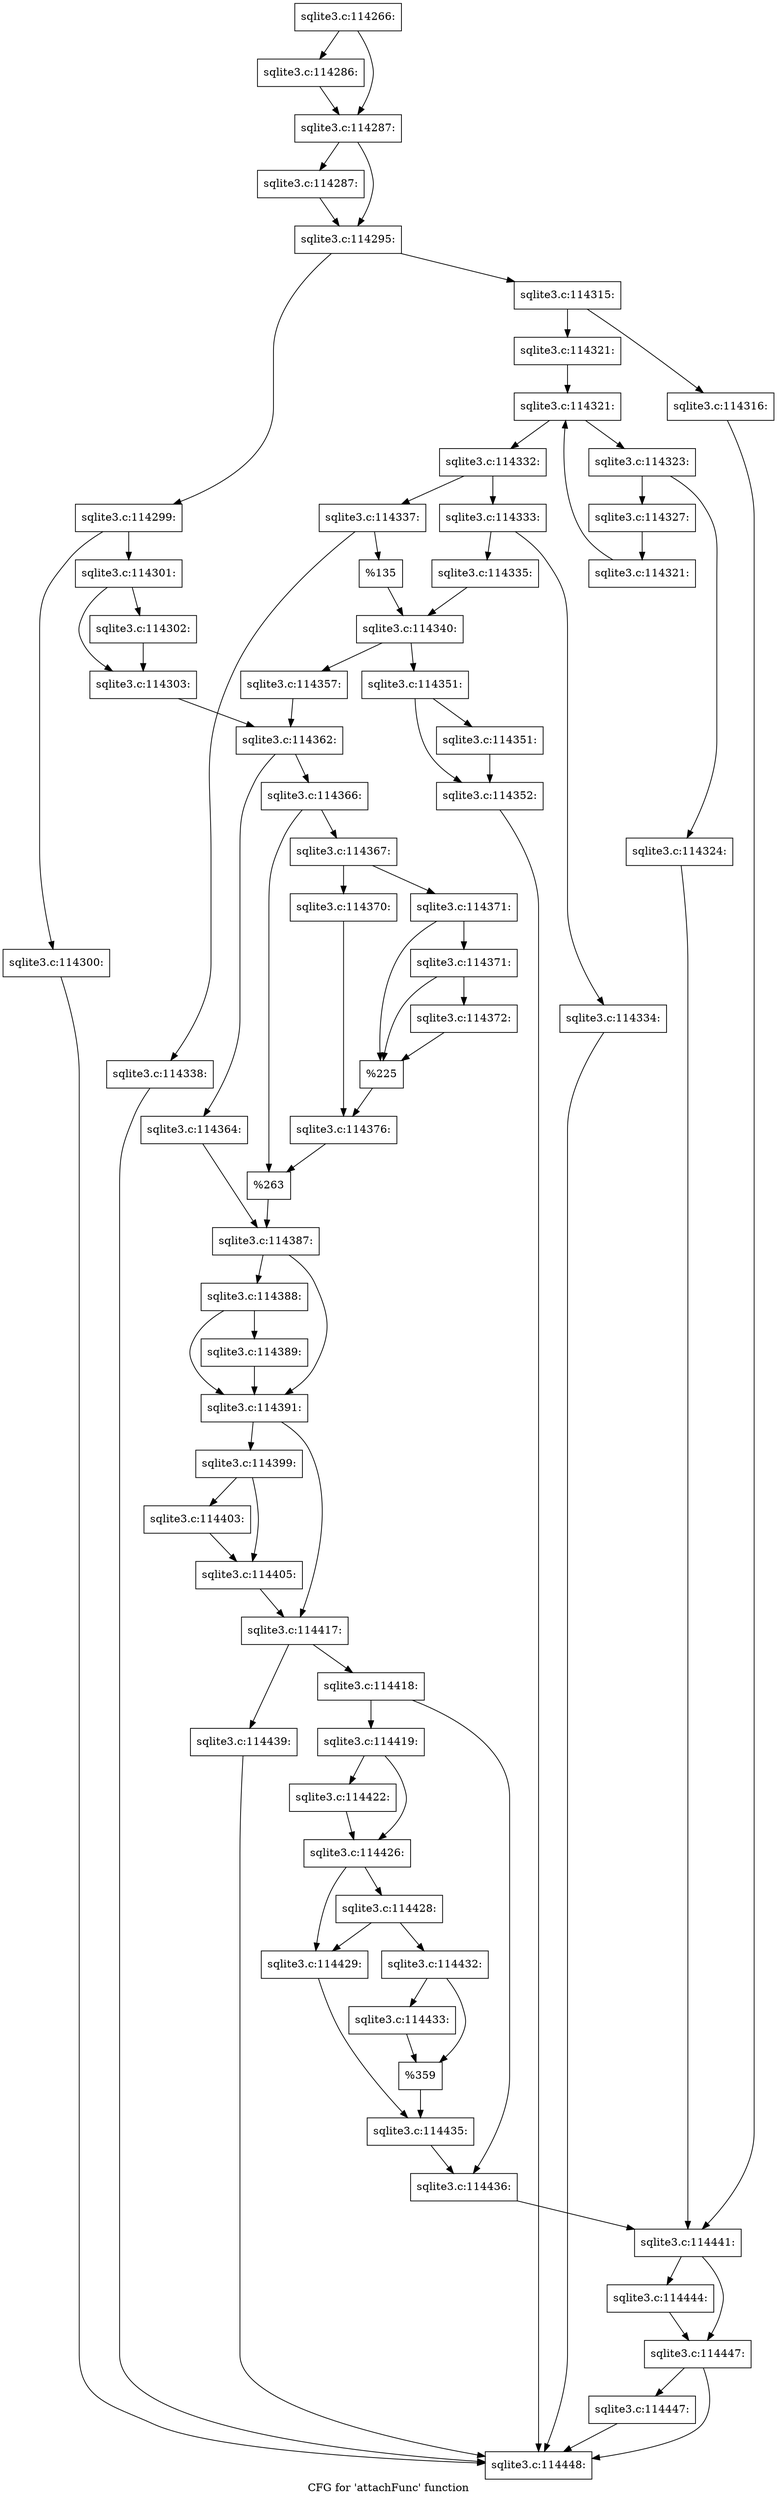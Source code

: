 digraph "CFG for 'attachFunc' function" {
	label="CFG for 'attachFunc' function";

	Node0x55c0f60b3460 [shape=record,label="{sqlite3.c:114266:}"];
	Node0x55c0f60b3460 -> Node0x55c0fa29f6a0;
	Node0x55c0f60b3460 -> Node0x55c0fa29f6f0;
	Node0x55c0fa29f6a0 [shape=record,label="{sqlite3.c:114286:}"];
	Node0x55c0fa29f6a0 -> Node0x55c0fa29f6f0;
	Node0x55c0fa29f6f0 [shape=record,label="{sqlite3.c:114287:}"];
	Node0x55c0fa29f6f0 -> Node0x55c0fa29fbe0;
	Node0x55c0fa29f6f0 -> Node0x55c0fa29fc30;
	Node0x55c0fa29fbe0 [shape=record,label="{sqlite3.c:114287:}"];
	Node0x55c0fa29fbe0 -> Node0x55c0fa29fc30;
	Node0x55c0fa29fc30 [shape=record,label="{sqlite3.c:114295:}"];
	Node0x55c0fa29fc30 -> Node0x55c0fa2a0120;
	Node0x55c0fa29fc30 -> Node0x55c0fa2a01c0;
	Node0x55c0fa2a0120 [shape=record,label="{sqlite3.c:114299:}"];
	Node0x55c0fa2a0120 -> Node0x55c0fa2a0be0;
	Node0x55c0fa2a0120 -> Node0x55c0fa2a0c30;
	Node0x55c0fa2a0be0 [shape=record,label="{sqlite3.c:114300:}"];
	Node0x55c0fa2a0be0 -> Node0x55c0fa2b90c0;
	Node0x55c0fa2a0c30 [shape=record,label="{sqlite3.c:114301:}"];
	Node0x55c0fa2a0c30 -> Node0x55c0fa2a1750;
	Node0x55c0fa2a0c30 -> Node0x55c0fa2a17a0;
	Node0x55c0fa2a1750 [shape=record,label="{sqlite3.c:114302:}"];
	Node0x55c0fa2a1750 -> Node0x55c0fa2a17a0;
	Node0x55c0fa2a17a0 [shape=record,label="{sqlite3.c:114303:}"];
	Node0x55c0fa2a17a0 -> Node0x55c0fa2a0170;
	Node0x55c0fa2a01c0 [shape=record,label="{sqlite3.c:114315:}"];
	Node0x55c0fa2a01c0 -> Node0x55c0fa2a2930;
	Node0x55c0fa2a01c0 -> Node0x55c0fa2a2d30;
	Node0x55c0fa2a2930 [shape=record,label="{sqlite3.c:114316:}"];
	Node0x55c0fa2a2930 -> Node0x55c0fa2a44f0;
	Node0x55c0fa2a2d30 [shape=record,label="{sqlite3.c:114321:}"];
	Node0x55c0fa2a2d30 -> Node0x55c0fa2a4820;
	Node0x55c0fa2a4820 [shape=record,label="{sqlite3.c:114321:}"];
	Node0x55c0fa2a4820 -> Node0x55c0fa2a4a40;
	Node0x55c0fa2a4820 -> Node0x55c0fa2a4670;
	Node0x55c0fa2a4a40 [shape=record,label="{sqlite3.c:114323:}"];
	Node0x55c0fa2a4a40 -> Node0x55c0fa2a5050;
	Node0x55c0fa2a4a40 -> Node0x55c0fa2a50a0;
	Node0x55c0fa2a5050 [shape=record,label="{sqlite3.c:114324:}"];
	Node0x55c0fa2a5050 -> Node0x55c0fa2a44f0;
	Node0x55c0fa2a50a0 [shape=record,label="{sqlite3.c:114327:}"];
	Node0x55c0fa2a50a0 -> Node0x55c0fa2a49b0;
	Node0x55c0fa2a49b0 [shape=record,label="{sqlite3.c:114321:}"];
	Node0x55c0fa2a49b0 -> Node0x55c0fa2a4820;
	Node0x55c0fa2a4670 [shape=record,label="{sqlite3.c:114332:}"];
	Node0x55c0fa2a4670 -> Node0x55c0fa2a60e0;
	Node0x55c0fa2a4670 -> Node0x55c0fa2a6180;
	Node0x55c0fa2a60e0 [shape=record,label="{sqlite3.c:114333:}"];
	Node0x55c0fa2a60e0 -> Node0x55c0fa2a6bb0;
	Node0x55c0fa2a60e0 -> Node0x55c0fa2a6c00;
	Node0x55c0fa2a6bb0 [shape=record,label="{sqlite3.c:114334:}"];
	Node0x55c0fa2a6bb0 -> Node0x55c0fa2b90c0;
	Node0x55c0fa2a6c00 [shape=record,label="{sqlite3.c:114335:}"];
	Node0x55c0fa2a6c00 -> Node0x55c0fa2a6130;
	Node0x55c0fa2a6180 [shape=record,label="{sqlite3.c:114337:}"];
	Node0x55c0fa2a6180 -> Node0x55c0fa2a8080;
	Node0x55c0fa2a6180 -> Node0x55c0fa2a80d0;
	Node0x55c0fa2a8080 [shape=record,label="{sqlite3.c:114338:}"];
	Node0x55c0fa2a8080 -> Node0x55c0fa2b90c0;
	Node0x55c0fa2a80d0 [shape=record,label="{%135}"];
	Node0x55c0fa2a80d0 -> Node0x55c0fa2a6130;
	Node0x55c0fa2a6130 [shape=record,label="{sqlite3.c:114340:}"];
	Node0x55c0fa2a6130 -> Node0x55c0f6a739e0;
	Node0x55c0fa2a6130 -> Node0x55c0fa2a9b00;
	Node0x55c0f6a739e0 [shape=record,label="{sqlite3.c:114351:}"];
	Node0x55c0f6a739e0 -> Node0x55c0fa2aa440;
	Node0x55c0f6a739e0 -> Node0x55c0fa2aa490;
	Node0x55c0fa2aa440 [shape=record,label="{sqlite3.c:114351:}"];
	Node0x55c0fa2aa440 -> Node0x55c0fa2aa490;
	Node0x55c0fa2aa490 [shape=record,label="{sqlite3.c:114352:}"];
	Node0x55c0fa2aa490 -> Node0x55c0fa2b90c0;
	Node0x55c0fa2a9b00 [shape=record,label="{sqlite3.c:114357:}"];
	Node0x55c0fa2a9b00 -> Node0x55c0fa2a0170;
	Node0x55c0fa2a0170 [shape=record,label="{sqlite3.c:114362:}"];
	Node0x55c0fa2a0170 -> Node0x55c0fa2ab250;
	Node0x55c0fa2a0170 -> Node0x55c0fa2ac080;
	Node0x55c0fa2ab250 [shape=record,label="{sqlite3.c:114364:}"];
	Node0x55c0fa2ab250 -> Node0x55c0fa2ac030;
	Node0x55c0fa2ac080 [shape=record,label="{sqlite3.c:114366:}"];
	Node0x55c0fa2ac080 -> Node0x55c0fa2ac9f0;
	Node0x55c0fa2ac080 -> Node0x55c0fa2aca40;
	Node0x55c0fa2ac9f0 [shape=record,label="{sqlite3.c:114367:}"];
	Node0x55c0fa2ac9f0 -> Node0x55c0fa2adc70;
	Node0x55c0fa2ac9f0 -> Node0x55c0f61a15c0;
	Node0x55c0f61a15c0 [shape=record,label="{sqlite3.c:114370:}"];
	Node0x55c0f61a15c0 -> Node0x55c0fa2ad7e0;
	Node0x55c0fa2adc70 [shape=record,label="{sqlite3.c:114371:}"];
	Node0x55c0fa2adc70 -> Node0x55c0fa2ae250;
	Node0x55c0fa2adc70 -> Node0x55c0fa2ae200;
	Node0x55c0fa2ae250 [shape=record,label="{sqlite3.c:114371:}"];
	Node0x55c0fa2ae250 -> Node0x55c0fa2ae1b0;
	Node0x55c0fa2ae250 -> Node0x55c0fa2ae200;
	Node0x55c0fa2ae1b0 [shape=record,label="{sqlite3.c:114372:}"];
	Node0x55c0fa2ae1b0 -> Node0x55c0fa2ae200;
	Node0x55c0fa2ae200 [shape=record,label="{%225}"];
	Node0x55c0fa2ae200 -> Node0x55c0fa2ad7e0;
	Node0x55c0fa2ad7e0 [shape=record,label="{sqlite3.c:114376:}"];
	Node0x55c0fa2ad7e0 -> Node0x55c0fa2aca40;
	Node0x55c0fa2aca40 [shape=record,label="{%263}"];
	Node0x55c0fa2aca40 -> Node0x55c0fa2ac030;
	Node0x55c0fa2ac030 [shape=record,label="{sqlite3.c:114387:}"];
	Node0x55c0fa2ac030 -> Node0x55c0fa2b15a0;
	Node0x55c0fa2ac030 -> Node0x55c0fa2b1550;
	Node0x55c0fa2b15a0 [shape=record,label="{sqlite3.c:114388:}"];
	Node0x55c0fa2b15a0 -> Node0x55c0fa2b1500;
	Node0x55c0fa2b15a0 -> Node0x55c0fa2b1550;
	Node0x55c0fa2b1500 [shape=record,label="{sqlite3.c:114389:}"];
	Node0x55c0fa2b1500 -> Node0x55c0fa2b1550;
	Node0x55c0fa2b1550 [shape=record,label="{sqlite3.c:114391:}"];
	Node0x55c0fa2b1550 -> Node0x55c0fa2b20a0;
	Node0x55c0fa2b1550 -> Node0x55c0fa2b20f0;
	Node0x55c0fa2b20a0 [shape=record,label="{sqlite3.c:114399:}"];
	Node0x55c0fa2b20a0 -> Node0x55c0fa2b2da0;
	Node0x55c0fa2b20a0 -> Node0x55c0fa2b2d50;
	Node0x55c0fa2b2d50 [shape=record,label="{sqlite3.c:114403:}"];
	Node0x55c0fa2b2d50 -> Node0x55c0fa2b2da0;
	Node0x55c0fa2b2da0 [shape=record,label="{sqlite3.c:114405:}"];
	Node0x55c0fa2b2da0 -> Node0x55c0fa2b20f0;
	Node0x55c0fa2b20f0 [shape=record,label="{sqlite3.c:114417:}"];
	Node0x55c0fa2b20f0 -> Node0x55c0fa2b3ae0;
	Node0x55c0fa2b20f0 -> Node0x55c0fa2b3b30;
	Node0x55c0fa2b3ae0 [shape=record,label="{sqlite3.c:114418:}"];
	Node0x55c0fa2b3ae0 -> Node0x55c0fa2b3ec0;
	Node0x55c0fa2b3ae0 -> Node0x55c0fa2b3e70;
	Node0x55c0fa2b3e70 [shape=record,label="{sqlite3.c:114419:}"];
	Node0x55c0fa2b3e70 -> Node0x55c0fa2b4c20;
	Node0x55c0fa2b3e70 -> Node0x55c0fa2b4c70;
	Node0x55c0fa2b4c20 [shape=record,label="{sqlite3.c:114422:}"];
	Node0x55c0fa2b4c20 -> Node0x55c0fa2b4c70;
	Node0x55c0fa2b4c70 [shape=record,label="{sqlite3.c:114426:}"];
	Node0x55c0fa2b4c70 -> Node0x55c0fa2b6a80;
	Node0x55c0fa2b4c70 -> Node0x55c0fa2b6b70;
	Node0x55c0fa2b6b70 [shape=record,label="{sqlite3.c:114428:}"];
	Node0x55c0fa2b6b70 -> Node0x55c0fa2b6a80;
	Node0x55c0fa2b6b70 -> Node0x55c0fa2b6b20;
	Node0x55c0fa2b6a80 [shape=record,label="{sqlite3.c:114429:}"];
	Node0x55c0fa2b6a80 -> Node0x55c0fa2b6ad0;
	Node0x55c0fa2b6b20 [shape=record,label="{sqlite3.c:114432:}"];
	Node0x55c0fa2b6b20 -> Node0x55c0fa2b78a0;
	Node0x55c0fa2b6b20 -> Node0x55c0fa2b78f0;
	Node0x55c0fa2b78a0 [shape=record,label="{sqlite3.c:114433:}"];
	Node0x55c0fa2b78a0 -> Node0x55c0fa2b78f0;
	Node0x55c0fa2b78f0 [shape=record,label="{%359}"];
	Node0x55c0fa2b78f0 -> Node0x55c0fa2b6ad0;
	Node0x55c0fa2b6ad0 [shape=record,label="{sqlite3.c:114435:}"];
	Node0x55c0fa2b6ad0 -> Node0x55c0fa2b3ec0;
	Node0x55c0fa2b3ec0 [shape=record,label="{sqlite3.c:114436:}"];
	Node0x55c0fa2b3ec0 -> Node0x55c0fa2a44f0;
	Node0x55c0fa2b3b30 [shape=record,label="{sqlite3.c:114439:}"];
	Node0x55c0fa2b3b30 -> Node0x55c0fa2b90c0;
	Node0x55c0fa2a44f0 [shape=record,label="{sqlite3.c:114441:}"];
	Node0x55c0fa2a44f0 -> Node0x55c0fa2b8730;
	Node0x55c0fa2a44f0 -> Node0x55c0fa2b8780;
	Node0x55c0fa2b8730 [shape=record,label="{sqlite3.c:114444:}"];
	Node0x55c0fa2b8730 -> Node0x55c0fa2b8780;
	Node0x55c0fa2b8780 [shape=record,label="{sqlite3.c:114447:}"];
	Node0x55c0fa2b8780 -> Node0x55c0fa2b9070;
	Node0x55c0fa2b8780 -> Node0x55c0fa2b90c0;
	Node0x55c0fa2b9070 [shape=record,label="{sqlite3.c:114447:}"];
	Node0x55c0fa2b9070 -> Node0x55c0fa2b90c0;
	Node0x55c0fa2b90c0 [shape=record,label="{sqlite3.c:114448:}"];
}
